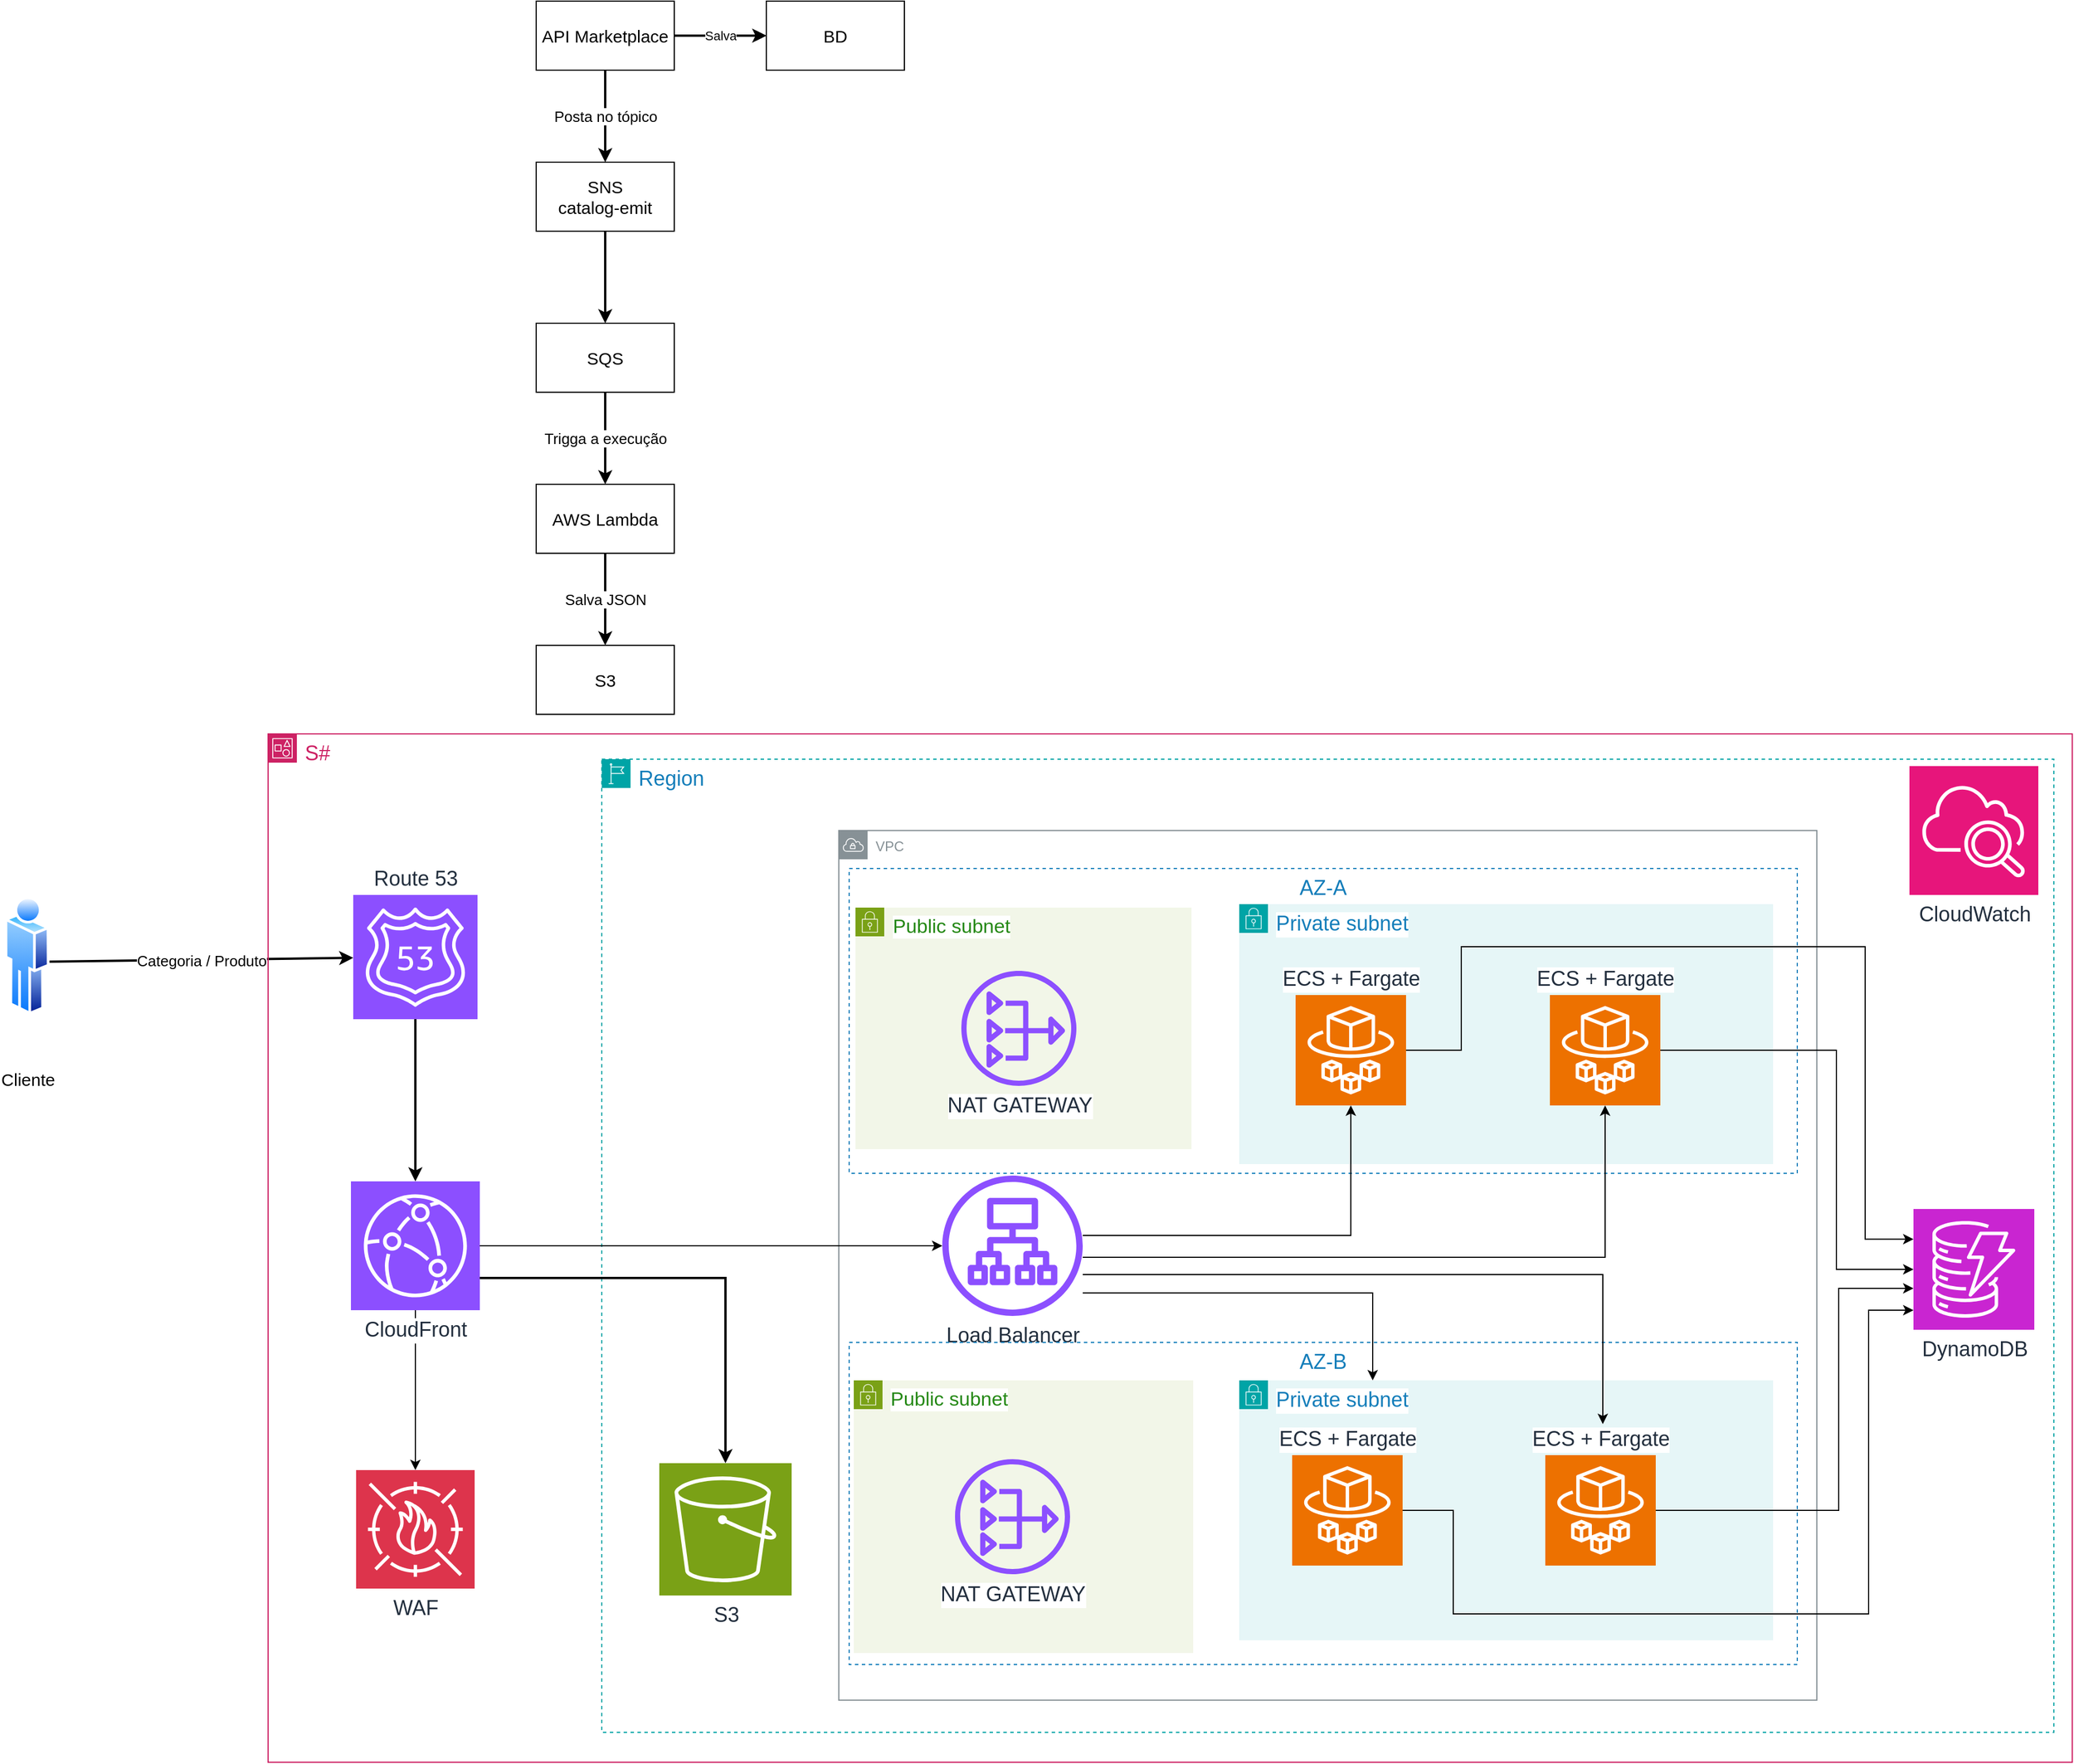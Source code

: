 <mxfile version="23.0.2" type="github">
  <diagram name="Página-1" id="p9qkXHeLWdpkjmJqcO1z">
    <mxGraphModel dx="1171" dy="779" grid="0" gridSize="10" guides="1" tooltips="1" connect="1" arrows="1" fold="1" page="0" pageScale="1" pageWidth="827" pageHeight="1169" math="0" shadow="0">
      <root>
        <mxCell id="0" />
        <mxCell id="1" parent="0" />
        <mxCell id="ETe1gMkkXj5bVFBRiPxY-14" value="" style="edgeStyle=orthogonalEdgeStyle;rounded=0;orthogonalLoop=1;jettySize=auto;html=1;" edge="1" parent="1" source="ETe1gMkkXj5bVFBRiPxY-3" target="ETe1gMkkXj5bVFBRiPxY-13">
          <mxGeometry relative="1" as="geometry" />
        </mxCell>
        <mxCell id="ETe1gMkkXj5bVFBRiPxY-15" value="Salva" style="edgeStyle=orthogonalEdgeStyle;rounded=0;orthogonalLoop=1;jettySize=auto;html=1;strokeWidth=2;" edge="1" parent="1" source="ETe1gMkkXj5bVFBRiPxY-3" target="ETe1gMkkXj5bVFBRiPxY-13">
          <mxGeometry relative="1" as="geometry" />
        </mxCell>
        <mxCell id="ETe1gMkkXj5bVFBRiPxY-17" value="&lt;font style=&quot;font-size: 13px;&quot;&gt;Posta no tópico&lt;/font&gt;" style="edgeStyle=orthogonalEdgeStyle;rounded=0;orthogonalLoop=1;jettySize=auto;html=1;strokeWidth=2;" edge="1" parent="1" source="ETe1gMkkXj5bVFBRiPxY-3" target="ETe1gMkkXj5bVFBRiPxY-16">
          <mxGeometry relative="1" as="geometry" />
        </mxCell>
        <mxCell id="ETe1gMkkXj5bVFBRiPxY-3" value="&lt;font style=&quot;font-size: 15px;&quot;&gt;API Marketplace&lt;/font&gt;" style="rounded=0;whiteSpace=wrap;html=1;" vertex="1" parent="1">
          <mxGeometry x="240" y="562" width="120" height="60" as="geometry" />
        </mxCell>
        <mxCell id="ETe1gMkkXj5bVFBRiPxY-13" value="&lt;font style=&quot;font-size: 15px;&quot;&gt;BD&lt;/font&gt;" style="rounded=0;whiteSpace=wrap;html=1;" vertex="1" parent="1">
          <mxGeometry x="440" y="562" width="120" height="60" as="geometry" />
        </mxCell>
        <mxCell id="ETe1gMkkXj5bVFBRiPxY-19" value="" style="edgeStyle=orthogonalEdgeStyle;rounded=0;orthogonalLoop=1;jettySize=auto;html=1;strokeWidth=2;" edge="1" parent="1" source="ETe1gMkkXj5bVFBRiPxY-16" target="ETe1gMkkXj5bVFBRiPxY-18">
          <mxGeometry relative="1" as="geometry" />
        </mxCell>
        <mxCell id="ETe1gMkkXj5bVFBRiPxY-16" value="&lt;font style=&quot;font-size: 15px;&quot;&gt;SNS&lt;br&gt;&lt;/font&gt;&lt;font style=&quot;font-size: 15px;&quot;&gt;catalog-emit&lt;/font&gt;" style="rounded=0;whiteSpace=wrap;html=1;" vertex="1" parent="1">
          <mxGeometry x="240" y="702" width="120" height="60" as="geometry" />
        </mxCell>
        <mxCell id="ETe1gMkkXj5bVFBRiPxY-21" value="&lt;font style=&quot;font-size: 13px;&quot;&gt;Trigga a execução&lt;/font&gt;" style="edgeStyle=orthogonalEdgeStyle;rounded=0;orthogonalLoop=1;jettySize=auto;html=1;strokeWidth=2;" edge="1" parent="1" source="ETe1gMkkXj5bVFBRiPxY-18" target="ETe1gMkkXj5bVFBRiPxY-20">
          <mxGeometry relative="1" as="geometry" />
        </mxCell>
        <mxCell id="ETe1gMkkXj5bVFBRiPxY-18" value="&lt;font style=&quot;font-size: 15px;&quot;&gt;SQS&lt;/font&gt;" style="rounded=0;whiteSpace=wrap;html=1;" vertex="1" parent="1">
          <mxGeometry x="240" y="842" width="120" height="60" as="geometry" />
        </mxCell>
        <mxCell id="ETe1gMkkXj5bVFBRiPxY-23" value="&lt;font style=&quot;font-size: 13px;&quot;&gt;Salva JSON&lt;/font&gt;" style="edgeStyle=orthogonalEdgeStyle;rounded=0;orthogonalLoop=1;jettySize=auto;html=1;strokeWidth=2;" edge="1" parent="1" source="ETe1gMkkXj5bVFBRiPxY-20" target="ETe1gMkkXj5bVFBRiPxY-22">
          <mxGeometry relative="1" as="geometry" />
        </mxCell>
        <mxCell id="ETe1gMkkXj5bVFBRiPxY-20" value="&lt;font style=&quot;font-size: 15px;&quot;&gt;AWS Lambda&lt;/font&gt;" style="rounded=0;whiteSpace=wrap;html=1;" vertex="1" parent="1">
          <mxGeometry x="240" y="982" width="120" height="60" as="geometry" />
        </mxCell>
        <mxCell id="ETe1gMkkXj5bVFBRiPxY-22" value="&lt;font style=&quot;font-size: 15px;&quot;&gt;S3&lt;/font&gt;" style="rounded=0;whiteSpace=wrap;html=1;" vertex="1" parent="1">
          <mxGeometry x="240" y="1122" width="120" height="60" as="geometry" />
        </mxCell>
        <mxCell id="ETe1gMkkXj5bVFBRiPxY-24" value="&lt;font style=&quot;font-size: 15px;&quot;&gt;Cliente&lt;/font&gt;" style="image;aspect=fixed;perimeter=ellipsePerimeter;html=1;align=center;shadow=0;dashed=0;spacingTop=3;image=img/lib/active_directory/user.svg;labelBackgroundColor=default;verticalAlign=middle;fontFamily=Helvetica;fontSize=11;fontColor=default;fillColor=none;gradientColor=none;" vertex="1" parent="1">
          <mxGeometry x="-222" y="1339" width="39" height="105.41" as="geometry" />
        </mxCell>
        <mxCell id="ETe1gMkkXj5bVFBRiPxY-26" value="" style="endArrow=classic;html=1;rounded=0;strokeColor=default;strokeWidth=2;" edge="1" parent="1" target="ETe1gMkkXj5bVFBRiPxY-30">
          <mxGeometry relative="1" as="geometry">
            <mxPoint x="-183" y="1397" as="sourcePoint" />
            <mxPoint x="-6" y="1394" as="targetPoint" />
          </mxGeometry>
        </mxCell>
        <mxCell id="ETe1gMkkXj5bVFBRiPxY-27" value="Categoria / Produto" style="edgeLabel;resizable=0;html=1;align=center;verticalAlign=middle;fontSize=13;" connectable="0" vertex="1" parent="ETe1gMkkXj5bVFBRiPxY-26">
          <mxGeometry relative="1" as="geometry" />
        </mxCell>
        <mxCell id="ETe1gMkkXj5bVFBRiPxY-28" value="S#" style="points=[[0,0],[0.25,0],[0.5,0],[0.75,0],[1,0],[1,0.25],[1,0.5],[1,0.75],[1,1],[0.75,1],[0.5,1],[0.25,1],[0,1],[0,0.75],[0,0.5],[0,0.25]];outlineConnect=0;gradientColor=none;html=1;whiteSpace=wrap;fontSize=18;fontStyle=0;container=1;pointerEvents=0;collapsible=0;recursiveResize=0;shape=mxgraph.aws4.group;grIcon=mxgraph.aws4.group_account;strokeColor=#CD2264;fillColor=none;verticalAlign=top;align=left;spacingLeft=30;fontColor=#CD2264;dashed=0;labelBackgroundColor=default;fontFamily=Helvetica;" vertex="1" parent="1">
          <mxGeometry x="7" y="1199" width="1568" height="894" as="geometry" />
        </mxCell>
        <mxCell id="ETe1gMkkXj5bVFBRiPxY-66" value="Region" style="points=[[0,0],[0.25,0],[0.5,0],[0.75,0],[1,0],[1,0.25],[1,0.5],[1,0.75],[1,1],[0.75,1],[0.5,1],[0.25,1],[0,1],[0,0.75],[0,0.5],[0,0.25]];outlineConnect=0;gradientColor=none;html=1;whiteSpace=wrap;fontSize=18;fontStyle=0;container=1;pointerEvents=0;collapsible=0;recursiveResize=0;shape=mxgraph.aws4.group;grIcon=mxgraph.aws4.group_region;strokeColor=#00A4A6;fillColor=none;verticalAlign=top;align=left;spacingLeft=30;fontColor=#147EBA;dashed=1;labelBackgroundColor=default;fontFamily=Helvetica;" vertex="1" parent="ETe1gMkkXj5bVFBRiPxY-28">
          <mxGeometry x="290" y="22" width="1262" height="846" as="geometry" />
        </mxCell>
        <mxCell id="ETe1gMkkXj5bVFBRiPxY-67" value="VPC" style="sketch=0;outlineConnect=0;gradientColor=none;html=1;whiteSpace=wrap;fontSize=12;fontStyle=0;shape=mxgraph.aws4.group;grIcon=mxgraph.aws4.group_vpc;strokeColor=#879196;fillColor=none;verticalAlign=top;align=left;spacingLeft=30;fontColor=#879196;dashed=0;labelBackgroundColor=default;fontFamily=Helvetica;" vertex="1" parent="ETe1gMkkXj5bVFBRiPxY-66">
          <mxGeometry x="206" y="62" width="850" height="756" as="geometry" />
        </mxCell>
        <mxCell id="ETe1gMkkXj5bVFBRiPxY-41" value="&lt;font style=&quot;font-size: 17px;&quot;&gt;Public subnet&lt;/font&gt;" style="points=[[0,0],[0.25,0],[0.5,0],[0.75,0],[1,0],[1,0.25],[1,0.5],[1,0.75],[1,1],[0.75,1],[0.5,1],[0.25,1],[0,1],[0,0.75],[0,0.5],[0,0.25]];outlineConnect=0;gradientColor=none;html=1;whiteSpace=wrap;fontSize=12;fontStyle=0;container=1;pointerEvents=0;collapsible=0;recursiveResize=0;shape=mxgraph.aws4.group;grIcon=mxgraph.aws4.group_security_group;grStroke=0;strokeColor=#7AA116;fillColor=#F2F6E8;verticalAlign=top;align=left;spacingLeft=30;fontColor=#248814;dashed=0;labelBackgroundColor=default;fontFamily=Helvetica;" vertex="1" parent="ETe1gMkkXj5bVFBRiPxY-66">
          <mxGeometry x="219" y="540" width="295" height="237" as="geometry" />
        </mxCell>
        <mxCell id="ETe1gMkkXj5bVFBRiPxY-43" value="NAT GATEWAY" style="sketch=0;outlineConnect=0;fontColor=#232F3E;gradientColor=none;fillColor=#8C4FFF;strokeColor=none;dashed=0;verticalLabelPosition=bottom;verticalAlign=top;align=center;html=1;fontSize=18;fontStyle=0;aspect=fixed;pointerEvents=1;shape=mxgraph.aws4.nat_gateway;labelBackgroundColor=default;fontFamily=Helvetica;" vertex="1" parent="ETe1gMkkXj5bVFBRiPxY-41">
          <mxGeometry x="88" y="68.5" width="100" height="100" as="geometry" />
        </mxCell>
        <mxCell id="ETe1gMkkXj5bVFBRiPxY-40" value="&lt;font style=&quot;font-size: 17px;&quot;&gt;Public subnet&lt;/font&gt;" style="points=[[0,0],[0.25,0],[0.5,0],[0.75,0],[1,0],[1,0.25],[1,0.5],[1,0.75],[1,1],[0.75,1],[0.5,1],[0.25,1],[0,1],[0,0.75],[0,0.5],[0,0.25]];outlineConnect=0;gradientColor=none;html=1;whiteSpace=wrap;fontSize=12;fontStyle=0;container=1;pointerEvents=0;collapsible=0;recursiveResize=0;shape=mxgraph.aws4.group;grIcon=mxgraph.aws4.group_security_group;grStroke=0;strokeColor=#7AA116;fillColor=#F2F6E8;verticalAlign=top;align=left;spacingLeft=30;fontColor=#248814;dashed=0;labelBackgroundColor=default;fontFamily=Helvetica;" vertex="1" parent="ETe1gMkkXj5bVFBRiPxY-66">
          <mxGeometry x="220.5" y="129" width="292" height="210" as="geometry" />
        </mxCell>
        <mxCell id="ETe1gMkkXj5bVFBRiPxY-42" value="NAT GATEWAY" style="sketch=0;outlineConnect=0;fontColor=#232F3E;gradientColor=none;fillColor=#8C4FFF;strokeColor=none;dashed=0;verticalLabelPosition=bottom;verticalAlign=top;align=center;html=1;fontSize=18;fontStyle=0;aspect=fixed;pointerEvents=1;shape=mxgraph.aws4.nat_gateway;labelBackgroundColor=default;fontFamily=Helvetica;" vertex="1" parent="ETe1gMkkXj5bVFBRiPxY-40">
          <mxGeometry x="92" y="55" width="100" height="100" as="geometry" />
        </mxCell>
        <mxCell id="ETe1gMkkXj5bVFBRiPxY-52" value="Load Balancer" style="sketch=0;outlineConnect=0;fontColor=#232F3E;gradientColor=none;fillColor=#8C4FFF;strokeColor=none;dashed=0;verticalLabelPosition=bottom;verticalAlign=top;align=center;html=1;fontSize=18;fontStyle=0;aspect=fixed;pointerEvents=1;shape=mxgraph.aws4.application_load_balancer;labelBackgroundColor=default;fontFamily=Helvetica;" vertex="1" parent="ETe1gMkkXj5bVFBRiPxY-66">
          <mxGeometry x="296" y="362" width="122" height="122" as="geometry" />
        </mxCell>
        <mxCell id="ETe1gMkkXj5bVFBRiPxY-68" value="AZ-A" style="fillColor=none;strokeColor=#147EBA;dashed=1;verticalAlign=top;fontStyle=0;fontColor=#147EBA;whiteSpace=wrap;html=1;labelBackgroundColor=default;align=center;fontFamily=Helvetica;fontSize=18;" vertex="1" parent="ETe1gMkkXj5bVFBRiPxY-66">
          <mxGeometry x="215" y="95" width="824" height="265" as="geometry" />
        </mxCell>
        <mxCell id="ETe1gMkkXj5bVFBRiPxY-69" value="AZ-B" style="fillColor=none;strokeColor=#147EBA;dashed=1;verticalAlign=top;fontStyle=0;fontColor=#147EBA;whiteSpace=wrap;html=1;labelBackgroundColor=default;align=center;fontFamily=Helvetica;fontSize=18;" vertex="1" parent="ETe1gMkkXj5bVFBRiPxY-66">
          <mxGeometry x="215" y="507" width="824" height="280" as="geometry" />
        </mxCell>
        <mxCell id="ETe1gMkkXj5bVFBRiPxY-35" style="edgeStyle=orthogonalEdgeStyle;rounded=0;orthogonalLoop=1;jettySize=auto;html=1;fontFamily=Helvetica;fontSize=11;fontColor=default;strokeWidth=2;" edge="1" parent="ETe1gMkkXj5bVFBRiPxY-28" source="ETe1gMkkXj5bVFBRiPxY-30" target="ETe1gMkkXj5bVFBRiPxY-31">
          <mxGeometry relative="1" as="geometry" />
        </mxCell>
        <mxCell id="ETe1gMkkXj5bVFBRiPxY-30" value="Route 53" style="sketch=0;points=[[0,0,0],[0.25,0,0],[0.5,0,0],[0.75,0,0],[1,0,0],[0,1,0],[0.25,1,0],[0.5,1,0],[0.75,1,0],[1,1,0],[0,0.25,0],[0,0.5,0],[0,0.75,0],[1,0.25,0],[1,0.5,0],[1,0.75,0]];outlineConnect=0;fontColor=#232F3E;fillColor=#8C4FFF;strokeColor=#ffffff;dashed=0;verticalLabelPosition=top;verticalAlign=bottom;align=center;html=1;fontSize=18;fontStyle=0;aspect=fixed;shape=mxgraph.aws4.resourceIcon;resIcon=mxgraph.aws4.route_53;labelBackgroundColor=default;fontFamily=Helvetica;labelPosition=center;" vertex="1" parent="ETe1gMkkXj5bVFBRiPxY-28">
          <mxGeometry x="74" y="140" width="108" height="108" as="geometry" />
        </mxCell>
        <mxCell id="ETe1gMkkXj5bVFBRiPxY-37" style="edgeStyle=orthogonalEdgeStyle;rounded=0;orthogonalLoop=1;jettySize=auto;html=1;fontFamily=Helvetica;fontSize=11;fontColor=default;" edge="1" parent="ETe1gMkkXj5bVFBRiPxY-28" source="ETe1gMkkXj5bVFBRiPxY-31" target="ETe1gMkkXj5bVFBRiPxY-36">
          <mxGeometry relative="1" as="geometry" />
        </mxCell>
        <mxCell id="ETe1gMkkXj5bVFBRiPxY-55" style="edgeStyle=orthogonalEdgeStyle;rounded=0;orthogonalLoop=1;jettySize=auto;html=1;exitX=1;exitY=0.75;exitDx=0;exitDy=0;exitPerimeter=0;fontFamily=Helvetica;fontSize=11;fontColor=default;strokeWidth=2;" edge="1" parent="ETe1gMkkXj5bVFBRiPxY-28" source="ETe1gMkkXj5bVFBRiPxY-31" target="ETe1gMkkXj5bVFBRiPxY-38">
          <mxGeometry relative="1" as="geometry" />
        </mxCell>
        <mxCell id="ETe1gMkkXj5bVFBRiPxY-71" style="edgeStyle=orthogonalEdgeStyle;rounded=0;orthogonalLoop=1;jettySize=auto;html=1;fontFamily=Helvetica;fontSize=11;fontColor=default;" edge="1" parent="ETe1gMkkXj5bVFBRiPxY-28" source="ETe1gMkkXj5bVFBRiPxY-31" target="ETe1gMkkXj5bVFBRiPxY-52">
          <mxGeometry relative="1" as="geometry" />
        </mxCell>
        <mxCell id="ETe1gMkkXj5bVFBRiPxY-31" value="CloudFront" style="sketch=0;points=[[0,0,0],[0.25,0,0],[0.5,0,0],[0.75,0,0],[1,0,0],[0,1,0],[0.25,1,0],[0.5,1,0],[0.75,1,0],[1,1,0],[0,0.25,0],[0,0.5,0],[0,0.75,0],[1,0.25,0],[1,0.5,0],[1,0.75,0]];outlineConnect=0;fontColor=#232F3E;fillColor=#8C4FFF;strokeColor=#ffffff;dashed=0;verticalLabelPosition=bottom;verticalAlign=top;align=center;html=1;fontSize=18;fontStyle=0;aspect=fixed;shape=mxgraph.aws4.resourceIcon;resIcon=mxgraph.aws4.cloudfront;labelBackgroundColor=default;fontFamily=Helvetica;" vertex="1" parent="ETe1gMkkXj5bVFBRiPxY-28">
          <mxGeometry x="72" y="389" width="112" height="112" as="geometry" />
        </mxCell>
        <mxCell id="ETe1gMkkXj5bVFBRiPxY-36" value="WAF&lt;br style=&quot;font-size: 18px;&quot;&gt;" style="sketch=0;points=[[0,0,0],[0.25,0,0],[0.5,0,0],[0.75,0,0],[1,0,0],[0,1,0],[0.25,1,0],[0.5,1,0],[0.75,1,0],[1,1,0],[0,0.25,0],[0,0.5,0],[0,0.75,0],[1,0.25,0],[1,0.5,0],[1,0.75,0]];outlineConnect=0;fontColor=#232F3E;fillColor=#DD344C;strokeColor=#ffffff;dashed=0;verticalLabelPosition=bottom;verticalAlign=top;align=center;html=1;fontSize=18;fontStyle=0;aspect=fixed;shape=mxgraph.aws4.resourceIcon;resIcon=mxgraph.aws4.waf;labelBackgroundColor=default;fontFamily=Helvetica;" vertex="1" parent="ETe1gMkkXj5bVFBRiPxY-28">
          <mxGeometry x="76.5" y="640" width="103" height="103" as="geometry" />
        </mxCell>
        <mxCell id="ETe1gMkkXj5bVFBRiPxY-38" value="S3" style="sketch=0;points=[[0,0,0],[0.25,0,0],[0.5,0,0],[0.75,0,0],[1,0,0],[0,1,0],[0.25,1,0],[0.5,1,0],[0.75,1,0],[1,1,0],[0,0.25,0],[0,0.5,0],[0,0.75,0],[1,0.25,0],[1,0.5,0],[1,0.75,0]];outlineConnect=0;fontColor=#232F3E;fillColor=#7AA116;strokeColor=#ffffff;dashed=0;verticalLabelPosition=bottom;verticalAlign=top;align=center;html=1;fontSize=18;fontStyle=0;aspect=fixed;shape=mxgraph.aws4.resourceIcon;resIcon=mxgraph.aws4.s3;labelBackgroundColor=default;fontFamily=Helvetica;" vertex="1" parent="ETe1gMkkXj5bVFBRiPxY-28">
          <mxGeometry x="340" y="634" width="115" height="115" as="geometry" />
        </mxCell>
        <mxCell id="ETe1gMkkXj5bVFBRiPxY-44" value="Private subnet" style="points=[[0,0],[0.25,0],[0.5,0],[0.75,0],[1,0],[1,0.25],[1,0.5],[1,0.75],[1,1],[0.75,1],[0.5,1],[0.25,1],[0,1],[0,0.75],[0,0.5],[0,0.25]];outlineConnect=0;gradientColor=none;html=1;whiteSpace=wrap;fontSize=18;fontStyle=0;container=1;pointerEvents=0;collapsible=0;recursiveResize=0;shape=mxgraph.aws4.group;grIcon=mxgraph.aws4.group_security_group;grStroke=0;strokeColor=#00A4A6;fillColor=#E6F6F7;verticalAlign=top;align=left;spacingLeft=30;fontColor=#147EBA;dashed=0;labelBackgroundColor=default;fontFamily=Helvetica;" vertex="1" parent="ETe1gMkkXj5bVFBRiPxY-28">
          <mxGeometry x="844" y="148" width="464" height="226" as="geometry" />
        </mxCell>
        <mxCell id="ETe1gMkkXj5bVFBRiPxY-46" value="ECS + Fargate" style="sketch=0;points=[[0,0,0],[0.25,0,0],[0.5,0,0],[0.75,0,0],[1,0,0],[0,1,0],[0.25,1,0],[0.5,1,0],[0.75,1,0],[1,1,0],[0,0.25,0],[0,0.5,0],[0,0.75,0],[1,0.25,0],[1,0.5,0],[1,0.75,0]];outlineConnect=0;fontColor=#232F3E;fillColor=#ED7100;strokeColor=#ffffff;dashed=0;verticalLabelPosition=top;verticalAlign=bottom;align=center;html=1;fontSize=18;fontStyle=0;aspect=fixed;shape=mxgraph.aws4.resourceIcon;resIcon=mxgraph.aws4.fargate;labelBackgroundColor=default;fontFamily=Helvetica;labelPosition=center;" vertex="1" parent="ETe1gMkkXj5bVFBRiPxY-44">
          <mxGeometry x="49" y="79" width="96" height="96" as="geometry" />
        </mxCell>
        <mxCell id="ETe1gMkkXj5bVFBRiPxY-49" value="ECS + Fargate" style="sketch=0;points=[[0,0,0],[0.25,0,0],[0.5,0,0],[0.75,0,0],[1,0,0],[0,1,0],[0.25,1,0],[0.5,1,0],[0.75,1,0],[1,1,0],[0,0.25,0],[0,0.5,0],[0,0.75,0],[1,0.25,0],[1,0.5,0],[1,0.75,0]];outlineConnect=0;fontColor=#232F3E;fillColor=#ED7100;strokeColor=#ffffff;dashed=0;verticalLabelPosition=top;verticalAlign=bottom;align=center;html=1;fontSize=18;fontStyle=0;aspect=fixed;shape=mxgraph.aws4.resourceIcon;resIcon=mxgraph.aws4.fargate;labelBackgroundColor=default;fontFamily=Helvetica;labelPosition=center;" vertex="1" parent="ETe1gMkkXj5bVFBRiPxY-44">
          <mxGeometry x="270" y="79" width="96" height="96" as="geometry" />
        </mxCell>
        <mxCell id="ETe1gMkkXj5bVFBRiPxY-45" value="Private subnet" style="points=[[0,0],[0.25,0],[0.5,0],[0.75,0],[1,0],[1,0.25],[1,0.5],[1,0.75],[1,1],[0.75,1],[0.5,1],[0.25,1],[0,1],[0,0.75],[0,0.5],[0,0.25]];outlineConnect=0;gradientColor=none;html=1;whiteSpace=wrap;fontSize=18;fontStyle=0;container=1;pointerEvents=0;collapsible=0;recursiveResize=0;shape=mxgraph.aws4.group;grIcon=mxgraph.aws4.group_security_group;grStroke=0;strokeColor=#00A4A6;fillColor=#E6F6F7;verticalAlign=top;align=left;spacingLeft=30;fontColor=#147EBA;dashed=0;labelBackgroundColor=default;fontFamily=Helvetica;" vertex="1" parent="ETe1gMkkXj5bVFBRiPxY-28">
          <mxGeometry x="844" y="562" width="464" height="226" as="geometry" />
        </mxCell>
        <mxCell id="ETe1gMkkXj5bVFBRiPxY-48" value="ECS + Fargate" style="sketch=0;points=[[0,0,0],[0.25,0,0],[0.5,0,0],[0.75,0,0],[1,0,0],[0,1,0],[0.25,1,0],[0.5,1,0],[0.75,1,0],[1,1,0],[0,0.25,0],[0,0.5,0],[0,0.75,0],[1,0.25,0],[1,0.5,0],[1,0.75,0]];outlineConnect=0;fontColor=#232F3E;fillColor=#ED7100;strokeColor=#ffffff;dashed=0;verticalLabelPosition=top;verticalAlign=bottom;align=center;html=1;fontSize=18;fontStyle=0;aspect=fixed;shape=mxgraph.aws4.resourceIcon;resIcon=mxgraph.aws4.fargate;labelBackgroundColor=default;fontFamily=Helvetica;labelPosition=center;" vertex="1" parent="ETe1gMkkXj5bVFBRiPxY-45">
          <mxGeometry x="46" y="65" width="96" height="96" as="geometry" />
        </mxCell>
        <mxCell id="ETe1gMkkXj5bVFBRiPxY-47" value="ECS + Fargate" style="sketch=0;points=[[0,0,0],[0.25,0,0],[0.5,0,0],[0.75,0,0],[1,0,0],[0,1,0],[0.25,1,0],[0.5,1,0],[0.75,1,0],[1,1,0],[0,0.25,0],[0,0.5,0],[0,0.75,0],[1,0.25,0],[1,0.5,0],[1,0.75,0]];outlineConnect=0;fontColor=#232F3E;fillColor=#ED7100;strokeColor=#ffffff;dashed=0;verticalLabelPosition=top;verticalAlign=bottom;align=center;html=1;fontSize=18;fontStyle=0;aspect=fixed;shape=mxgraph.aws4.resourceIcon;resIcon=mxgraph.aws4.fargate;labelBackgroundColor=default;fontFamily=Helvetica;labelPosition=center;" vertex="1" parent="ETe1gMkkXj5bVFBRiPxY-45">
          <mxGeometry x="266" y="65" width="96" height="96" as="geometry" />
        </mxCell>
        <mxCell id="ETe1gMkkXj5bVFBRiPxY-50" value="DynamoDB" style="sketch=0;points=[[0,0,0],[0.25,0,0],[0.5,0,0],[0.75,0,0],[1,0,0],[0,1,0],[0.25,1,0],[0.5,1,0],[0.75,1,0],[1,1,0],[0,0.25,0],[0,0.5,0],[0,0.75,0],[1,0.25,0],[1,0.5,0],[1,0.75,0]];outlineConnect=0;fontColor=#232F3E;fillColor=#C925D1;strokeColor=#ffffff;dashed=0;verticalLabelPosition=bottom;verticalAlign=top;align=center;html=1;fontSize=18;fontStyle=0;aspect=fixed;shape=mxgraph.aws4.resourceIcon;resIcon=mxgraph.aws4.dynamodb;labelBackgroundColor=default;fontFamily=Helvetica;" vertex="1" parent="ETe1gMkkXj5bVFBRiPxY-28">
          <mxGeometry x="1430" y="413" width="105" height="105" as="geometry" />
        </mxCell>
        <mxCell id="ETe1gMkkXj5bVFBRiPxY-51" value="CloudWatch" style="sketch=0;points=[[0,0,0],[0.25,0,0],[0.5,0,0],[0.75,0,0],[1,0,0],[0,1,0],[0.25,1,0],[0.5,1,0],[0.75,1,0],[1,1,0],[0,0.25,0],[0,0.5,0],[0,0.75,0],[1,0.25,0],[1,0.5,0],[1,0.75,0]];points=[[0,0,0],[0.25,0,0],[0.5,0,0],[0.75,0,0],[1,0,0],[0,1,0],[0.25,1,0],[0.5,1,0],[0.75,1,0],[1,1,0],[0,0.25,0],[0,0.5,0],[0,0.75,0],[1,0.25,0],[1,0.5,0],[1,0.75,0]];outlineConnect=0;fontColor=#232F3E;fillColor=#E7157B;strokeColor=#ffffff;dashed=0;verticalLabelPosition=bottom;verticalAlign=top;align=center;html=1;fontSize=18;fontStyle=0;aspect=fixed;shape=mxgraph.aws4.resourceIcon;resIcon=mxgraph.aws4.cloudwatch_2;labelBackgroundColor=default;fontFamily=Helvetica;" vertex="1" parent="ETe1gMkkXj5bVFBRiPxY-28">
          <mxGeometry x="1426.5" y="28" width="112" height="112" as="geometry" />
        </mxCell>
        <mxCell id="ETe1gMkkXj5bVFBRiPxY-56" style="edgeStyle=orthogonalEdgeStyle;rounded=0;orthogonalLoop=1;jettySize=auto;html=1;fontFamily=Helvetica;fontSize=11;fontColor=default;" edge="1" parent="ETe1gMkkXj5bVFBRiPxY-28" source="ETe1gMkkXj5bVFBRiPxY-52" target="ETe1gMkkXj5bVFBRiPxY-46">
          <mxGeometry relative="1" as="geometry">
            <Array as="points">
              <mxPoint x="941" y="436" />
            </Array>
          </mxGeometry>
        </mxCell>
        <mxCell id="ETe1gMkkXj5bVFBRiPxY-58" style="edgeStyle=orthogonalEdgeStyle;rounded=0;orthogonalLoop=1;jettySize=auto;html=1;fontFamily=Helvetica;fontSize=11;fontColor=default;" edge="1" parent="ETe1gMkkXj5bVFBRiPxY-28" source="ETe1gMkkXj5bVFBRiPxY-52">
          <mxGeometry relative="1" as="geometry">
            <mxPoint x="726" y="469.997" as="sourcePoint" />
            <mxPoint x="1160" y="600" as="targetPoint" />
            <Array as="points">
              <mxPoint x="1160" y="470" />
            </Array>
          </mxGeometry>
        </mxCell>
        <mxCell id="ETe1gMkkXj5bVFBRiPxY-57" style="edgeStyle=orthogonalEdgeStyle;rounded=0;orthogonalLoop=1;jettySize=auto;html=1;entryX=0.5;entryY=1;entryDx=0;entryDy=0;entryPerimeter=0;fontFamily=Helvetica;fontSize=11;fontColor=default;" edge="1" parent="ETe1gMkkXj5bVFBRiPxY-28" source="ETe1gMkkXj5bVFBRiPxY-52" target="ETe1gMkkXj5bVFBRiPxY-49">
          <mxGeometry relative="1" as="geometry">
            <Array as="points">
              <mxPoint x="1162" y="455" />
            </Array>
          </mxGeometry>
        </mxCell>
        <mxCell id="ETe1gMkkXj5bVFBRiPxY-60" style="edgeStyle=orthogonalEdgeStyle;rounded=0;orthogonalLoop=1;jettySize=auto;html=1;entryX=0;entryY=0.25;entryDx=0;entryDy=0;entryPerimeter=0;fontFamily=Helvetica;fontSize=11;fontColor=default;" edge="1" parent="ETe1gMkkXj5bVFBRiPxY-28" source="ETe1gMkkXj5bVFBRiPxY-46" target="ETe1gMkkXj5bVFBRiPxY-50">
          <mxGeometry relative="1" as="geometry">
            <Array as="points">
              <mxPoint x="1037" y="275" />
              <mxPoint x="1037" y="185" />
              <mxPoint x="1388" y="185" />
              <mxPoint x="1388" y="439" />
            </Array>
          </mxGeometry>
        </mxCell>
        <mxCell id="ETe1gMkkXj5bVFBRiPxY-61" style="edgeStyle=orthogonalEdgeStyle;rounded=0;orthogonalLoop=1;jettySize=auto;html=1;entryX=0;entryY=0.5;entryDx=0;entryDy=0;entryPerimeter=0;fontFamily=Helvetica;fontSize=11;fontColor=default;" edge="1" parent="ETe1gMkkXj5bVFBRiPxY-28" source="ETe1gMkkXj5bVFBRiPxY-49" target="ETe1gMkkXj5bVFBRiPxY-50">
          <mxGeometry relative="1" as="geometry">
            <Array as="points">
              <mxPoint x="1363" y="275" />
              <mxPoint x="1363" y="465" />
            </Array>
          </mxGeometry>
        </mxCell>
        <mxCell id="ETe1gMkkXj5bVFBRiPxY-62" style="edgeStyle=orthogonalEdgeStyle;rounded=0;orthogonalLoop=1;jettySize=auto;html=1;fontFamily=Helvetica;fontSize=11;fontColor=default;" edge="1" parent="ETe1gMkkXj5bVFBRiPxY-28" source="ETe1gMkkXj5bVFBRiPxY-47" target="ETe1gMkkXj5bVFBRiPxY-50">
          <mxGeometry relative="1" as="geometry">
            <Array as="points">
              <mxPoint x="1365" y="675" />
              <mxPoint x="1365" y="482" />
            </Array>
          </mxGeometry>
        </mxCell>
        <mxCell id="ETe1gMkkXj5bVFBRiPxY-65" style="edgeStyle=orthogonalEdgeStyle;rounded=0;orthogonalLoop=1;jettySize=auto;html=1;fontFamily=Helvetica;fontSize=11;fontColor=default;" edge="1" parent="ETe1gMkkXj5bVFBRiPxY-28" source="ETe1gMkkXj5bVFBRiPxY-48" target="ETe1gMkkXj5bVFBRiPxY-50">
          <mxGeometry relative="1" as="geometry">
            <Array as="points">
              <mxPoint x="1030" y="675" />
              <mxPoint x="1030" y="765" />
              <mxPoint x="1391" y="765" />
              <mxPoint x="1391" y="501" />
            </Array>
          </mxGeometry>
        </mxCell>
        <mxCell id="ETe1gMkkXj5bVFBRiPxY-70" style="edgeStyle=orthogonalEdgeStyle;rounded=0;orthogonalLoop=1;jettySize=auto;html=1;entryX=0.25;entryY=0;entryDx=0;entryDy=0;fontFamily=Helvetica;fontSize=11;fontColor=default;" edge="1" parent="ETe1gMkkXj5bVFBRiPxY-28" source="ETe1gMkkXj5bVFBRiPxY-52" target="ETe1gMkkXj5bVFBRiPxY-45">
          <mxGeometry relative="1" as="geometry">
            <Array as="points">
              <mxPoint x="960" y="486" />
            </Array>
          </mxGeometry>
        </mxCell>
      </root>
    </mxGraphModel>
  </diagram>
</mxfile>
